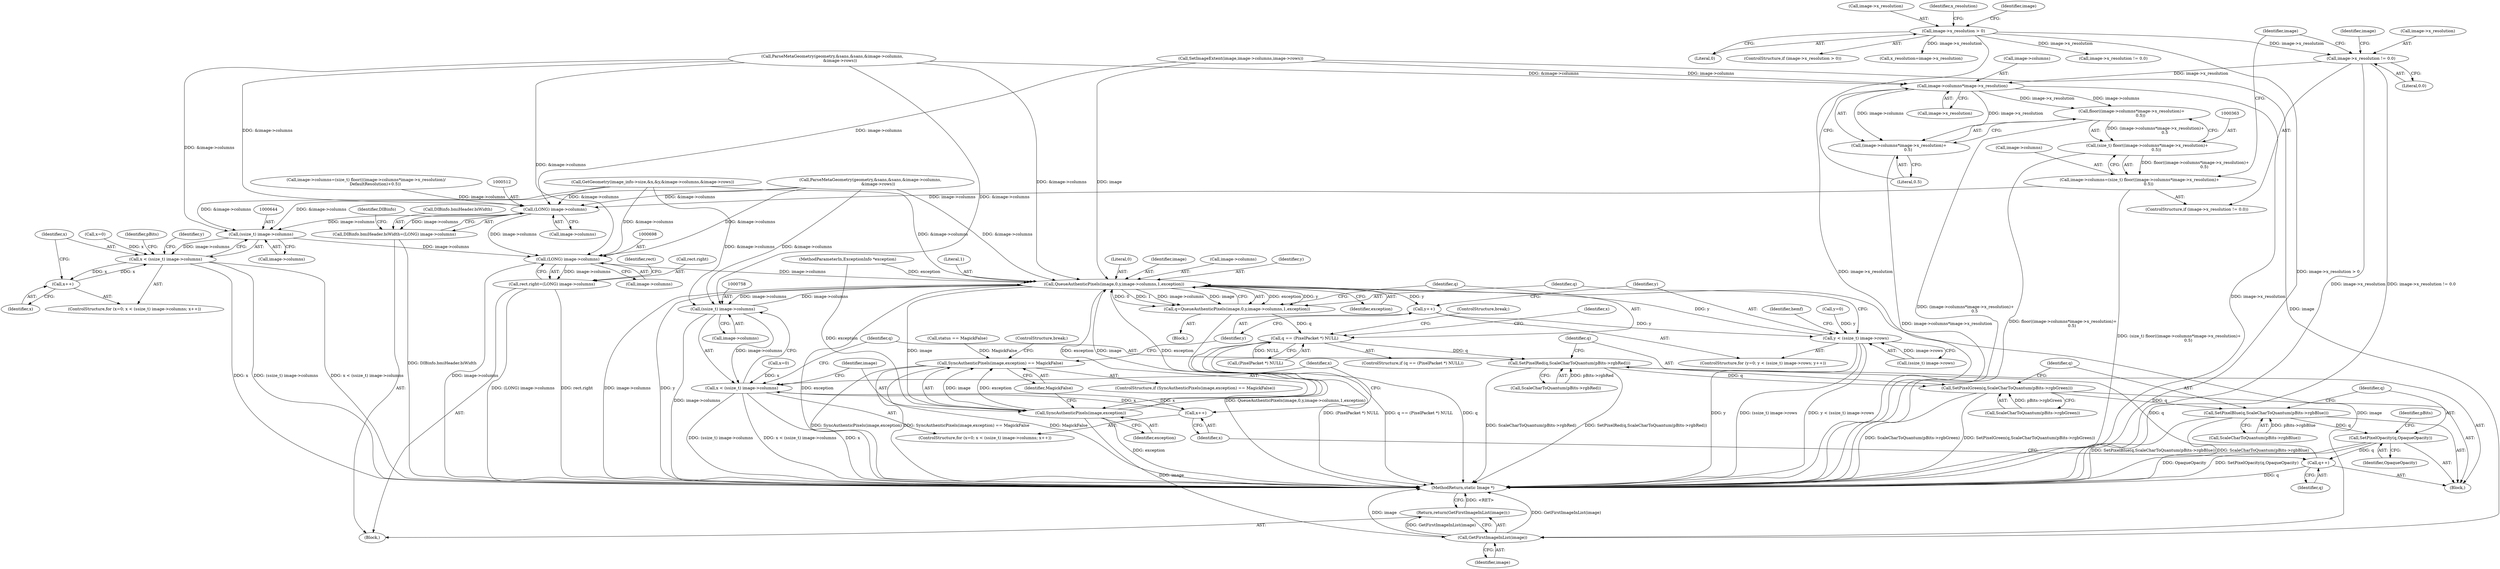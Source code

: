 digraph "0_ImageMagick_f6e9d0d9955e85bdd7540b251cd50d598dacc5e6_15@pointer" {
"1000353" [label="(Call,image->x_resolution != 0.0)"];
"1000187" [label="(Call,image->x_resolution > 0)"];
"1000366" [label="(Call,image->columns*image->x_resolution)"];
"1000364" [label="(Call,floor((image->columns*image->x_resolution)+\n              0.5))"];
"1000362" [label="(Call,(size_t) floor((image->columns*image->x_resolution)+\n              0.5))"];
"1000358" [label="(Call,image->columns=(size_t) floor((image->columns*image->x_resolution)+\n              0.5))"];
"1000511" [label="(Call,(LONG) image->columns)"];
"1000505" [label="(Call,DIBinfo.bmiHeader.biWidth=(LONG) image->columns)"];
"1000643" [label="(Call,(ssize_t) image->columns)"];
"1000641" [label="(Call,x < (ssize_t) image->columns)"];
"1000648" [label="(Call,x++)"];
"1000697" [label="(Call,(LONG) image->columns)"];
"1000693" [label="(Call,rect.right=(LONG) image->columns)"];
"1000735" [label="(Call,QueueAuthenticPixels(image,0,y,image->columns,1,exception))"];
"1000730" [label="(Call,y++)"];
"1000723" [label="(Call,y < (ssize_t) image->rows)"];
"1000733" [label="(Call,q=QueueAuthenticPixels(image,0,y,image->columns,1,exception))"];
"1000745" [label="(Call,q == (PixelPacket *) NULL)"];
"1000765" [label="(Call,SetPixelRed(q,ScaleCharToQuantum(pBits->rgbRed)))"];
"1000771" [label="(Call,SetPixelGreen(q,ScaleCharToQuantum(pBits->rgbGreen)))"];
"1000777" [label="(Call,SetPixelBlue(q,ScaleCharToQuantum(pBits->rgbBlue)))"];
"1000783" [label="(Call,SetPixelOpacity(q,OpaqueOpacity))"];
"1000788" [label="(Call,q++)"];
"1000757" [label="(Call,(ssize_t) image->columns)"];
"1000755" [label="(Call,x < (ssize_t) image->columns)"];
"1000762" [label="(Call,x++)"];
"1000792" [label="(Call,SyncAuthenticPixels(image,exception))"];
"1000791" [label="(Call,SyncAuthenticPixels(image,exception) == MagickFalse)"];
"1000807" [label="(Call,GetFirstImageInList(image))"];
"1000806" [label="(Return,return(GetFirstImageInList(image));)"];
"1000365" [label="(Call,(image->columns*image->x_resolution)+\n              0.5)"];
"1000643" [label="(Call,(ssize_t) image->columns)"];
"1000764" [label="(Block,)"];
"1000808" [label="(Identifier,image)"];
"1000750" [label="(ControlStructure,break;)"];
"1000762" [label="(Call,x++)"];
"1000809" [label="(MethodReturn,static Image *)"];
"1000763" [label="(Identifier,x)"];
"1000756" [label="(Identifier,x)"];
"1000723" [label="(Call,y < (ssize_t) image->rows)"];
"1000734" [label="(Identifier,q)"];
"1000404" [label="(Call,ParseMetaGeometry(geometry,&sans,&sans,&image->columns,\n            &image->rows))"];
"1000283" [label="(Call,SetImageExtent(image,image->columns,image->rows))"];
"1000645" [label="(Call,image->columns)"];
"1000767" [label="(Call,ScaleCharToQuantum(pBits->rgbRed))"];
"1000794" [label="(Identifier,exception)"];
"1000787" [label="(Identifier,pBits)"];
"1000641" [label="(Call,x < (ssize_t) image->columns)"];
"1000188" [label="(Call,image->x_resolution)"];
"1000771" [label="(Call,SetPixelGreen(q,ScaleCharToQuantum(pBits->rgbGreen)))"];
"1000370" [label="(Call,image->x_resolution)"];
"1000777" [label="(Call,SetPixelBlue(q,ScaleCharToQuantum(pBits->rgbBlue)))"];
"1000730" [label="(Call,y++)"];
"1000743" [label="(Identifier,exception)"];
"1000424" [label="(Call,image->columns=(size_t) floor(((image->columns*image->x_resolution)/\n              DefaultResolution)+0.5))"];
"1000759" [label="(Call,image->columns)"];
"1000292" [label="(Call,status == MagickFalse)"];
"1000377" [label="(Identifier,image)"];
"1000505" [label="(Call,DIBinfo.bmiHeader.biWidth=(LONG) image->columns)"];
"1000773" [label="(Call,ScaleCharToQuantum(pBits->rgbGreen))"];
"1000755" [label="(Call,x < (ssize_t) image->columns)"];
"1000753" [label="(Identifier,x)"];
"1000635" [label="(Identifier,y)"];
"1000757" [label="(Call,(ssize_t) image->columns)"];
"1000642" [label="(Identifier,x)"];
"1000649" [label="(Identifier,x)"];
"1000419" [label="(Call,image->x_resolution != 0.0)"];
"1000638" [label="(Call,x=0)"];
"1000519" [label="(Identifier,DIBinfo)"];
"1000790" [label="(ControlStructure,if (SyncAuthenticPixels(image,exception) == MagickFalse))"];
"1000766" [label="(Identifier,q)"];
"1000352" [label="(ControlStructure,if (image->x_resolution != 0.0))"];
"1000732" [label="(Block,)"];
"1000737" [label="(Literal,0)"];
"1000788" [label="(Call,q++)"];
"1000358" [label="(Call,image->columns=(size_t) floor((image->columns*image->x_resolution)+\n              0.5))"];
"1000784" [label="(Identifier,q)"];
"1000724" [label="(Identifier,y)"];
"1000367" [label="(Call,image->columns)"];
"1000793" [label="(Identifier,image)"];
"1000779" [label="(Call,ScaleCharToQuantum(pBits->rgbBlue))"];
"1000191" [label="(Literal,0)"];
"1000106" [label="(Block,)"];
"1000736" [label="(Identifier,image)"];
"1000739" [label="(Call,image->columns)"];
"1000693" [label="(Call,rect.right=(LONG) image->columns)"];
"1000751" [label="(ControlStructure,for (x=0; x < (ssize_t) image->columns; x++))"];
"1000364" [label="(Call,floor((image->columns*image->x_resolution)+\n              0.5))"];
"1000745" [label="(Call,q == (PixelPacket *) NULL)"];
"1000186" [label="(ControlStructure,if (image->x_resolution > 0))"];
"1000193" [label="(Call,x_resolution=image->x_resolution)"];
"1000362" [label="(Call,(size_t) floor((image->columns*image->x_resolution)+\n              0.5))"];
"1000731" [label="(Identifier,y)"];
"1000366" [label="(Call,image->columns*image->x_resolution)"];
"1000704" [label="(Identifier,rect)"];
"1000785" [label="(Identifier,OpaqueOpacity)"];
"1000719" [label="(ControlStructure,for (y=0; y < (ssize_t) image->rows; y++))"];
"1000511" [label="(Call,(LONG) image->columns)"];
"1000778" [label="(Identifier,q)"];
"1000789" [label="(Identifier,q)"];
"1000360" [label="(Identifier,image)"];
"1000265" [label="(Call,GetGeometry(image_info->size,&x,&y,&image->columns,&image->rows))"];
"1000733" [label="(Call,q=QueueAuthenticPixels(image,0,y,image->columns,1,exception))"];
"1000725" [label="(Call,(ssize_t) image->rows)"];
"1000807" [label="(Call,GetFirstImageInList(image))"];
"1000697" [label="(Call,(LONG) image->columns)"];
"1000653" [label="(Identifier,pBits)"];
"1000637" [label="(ControlStructure,for (x=0; x < (ssize_t) image->columns; x++))"];
"1000746" [label="(Identifier,q)"];
"1000772" [label="(Identifier,q)"];
"1000357" [label="(Literal,0.0)"];
"1000648" [label="(Call,x++)"];
"1000373" [label="(Literal,0.5)"];
"1000798" [label="(Identifier,hemf)"];
"1000747" [label="(Call,(PixelPacket *) NULL)"];
"1000513" [label="(Call,image->columns)"];
"1000194" [label="(Identifier,x_resolution)"];
"1000187" [label="(Call,image->x_resolution > 0)"];
"1000735" [label="(Call,QueueAuthenticPixels(image,0,y,image->columns,1,exception))"];
"1000365" [label="(Call,(image->columns*image->x_resolution)+\n              0.5)"];
"1000795" [label="(Identifier,MagickFalse)"];
"1000765" [label="(Call,SetPixelRed(q,ScaleCharToQuantum(pBits->rgbRed)))"];
"1000752" [label="(Call,x=0)"];
"1000354" [label="(Call,image->x_resolution)"];
"1000796" [label="(ControlStructure,break;)"];
"1000209" [label="(Identifier,image)"];
"1000338" [label="(Call,ParseMetaGeometry(geometry,&sans,&sans,&image->columns,\n            &image->rows))"];
"1000738" [label="(Identifier,y)"];
"1000792" [label="(Call,SyncAuthenticPixels(image,exception))"];
"1000506" [label="(Call,DIBinfo.bmiHeader.biWidth)"];
"1000742" [label="(Literal,1)"];
"1000744" [label="(ControlStructure,if (q == (PixelPacket *) NULL))"];
"1000694" [label="(Call,rect.right)"];
"1000105" [label="(MethodParameterIn,ExceptionInfo *exception)"];
"1000359" [label="(Call,image->columns)"];
"1000791" [label="(Call,SyncAuthenticPixels(image,exception) == MagickFalse)"];
"1000353" [label="(Call,image->x_resolution != 0.0)"];
"1000783" [label="(Call,SetPixelOpacity(q,OpaqueOpacity))"];
"1000699" [label="(Call,image->columns)"];
"1000806" [label="(Return,return(GetFirstImageInList(image));)"];
"1000720" [label="(Call,y=0)"];
"1000353" -> "1000352"  [label="AST: "];
"1000353" -> "1000357"  [label="CFG: "];
"1000354" -> "1000353"  [label="AST: "];
"1000357" -> "1000353"  [label="AST: "];
"1000360" -> "1000353"  [label="CFG: "];
"1000377" -> "1000353"  [label="CFG: "];
"1000353" -> "1000809"  [label="DDG: image->x_resolution != 0.0"];
"1000353" -> "1000809"  [label="DDG: image->x_resolution"];
"1000187" -> "1000353"  [label="DDG: image->x_resolution"];
"1000353" -> "1000366"  [label="DDG: image->x_resolution"];
"1000187" -> "1000186"  [label="AST: "];
"1000187" -> "1000191"  [label="CFG: "];
"1000188" -> "1000187"  [label="AST: "];
"1000191" -> "1000187"  [label="AST: "];
"1000194" -> "1000187"  [label="CFG: "];
"1000209" -> "1000187"  [label="CFG: "];
"1000187" -> "1000809"  [label="DDG: image->x_resolution"];
"1000187" -> "1000809"  [label="DDG: image->x_resolution > 0"];
"1000187" -> "1000193"  [label="DDG: image->x_resolution"];
"1000187" -> "1000419"  [label="DDG: image->x_resolution"];
"1000366" -> "1000365"  [label="AST: "];
"1000366" -> "1000370"  [label="CFG: "];
"1000367" -> "1000366"  [label="AST: "];
"1000370" -> "1000366"  [label="AST: "];
"1000373" -> "1000366"  [label="CFG: "];
"1000366" -> "1000809"  [label="DDG: image->x_resolution"];
"1000366" -> "1000364"  [label="DDG: image->columns"];
"1000366" -> "1000364"  [label="DDG: image->x_resolution"];
"1000366" -> "1000365"  [label="DDG: image->columns"];
"1000366" -> "1000365"  [label="DDG: image->x_resolution"];
"1000338" -> "1000366"  [label="DDG: &image->columns"];
"1000283" -> "1000366"  [label="DDG: image->columns"];
"1000364" -> "1000362"  [label="AST: "];
"1000364" -> "1000365"  [label="CFG: "];
"1000365" -> "1000364"  [label="AST: "];
"1000362" -> "1000364"  [label="CFG: "];
"1000364" -> "1000809"  [label="DDG: (image->columns*image->x_resolution)+\n              0.5"];
"1000364" -> "1000362"  [label="DDG: (image->columns*image->x_resolution)+\n              0.5"];
"1000362" -> "1000358"  [label="AST: "];
"1000363" -> "1000362"  [label="AST: "];
"1000358" -> "1000362"  [label="CFG: "];
"1000362" -> "1000809"  [label="DDG: floor((image->columns*image->x_resolution)+\n              0.5)"];
"1000362" -> "1000358"  [label="DDG: floor((image->columns*image->x_resolution)+\n              0.5)"];
"1000358" -> "1000352"  [label="AST: "];
"1000359" -> "1000358"  [label="AST: "];
"1000377" -> "1000358"  [label="CFG: "];
"1000358" -> "1000809"  [label="DDG: (size_t) floor((image->columns*image->x_resolution)+\n              0.5)"];
"1000358" -> "1000511"  [label="DDG: image->columns"];
"1000511" -> "1000505"  [label="AST: "];
"1000511" -> "1000513"  [label="CFG: "];
"1000512" -> "1000511"  [label="AST: "];
"1000513" -> "1000511"  [label="AST: "];
"1000505" -> "1000511"  [label="CFG: "];
"1000511" -> "1000505"  [label="DDG: image->columns"];
"1000338" -> "1000511"  [label="DDG: &image->columns"];
"1000283" -> "1000511"  [label="DDG: image->columns"];
"1000424" -> "1000511"  [label="DDG: image->columns"];
"1000404" -> "1000511"  [label="DDG: &image->columns"];
"1000265" -> "1000511"  [label="DDG: &image->columns"];
"1000511" -> "1000643"  [label="DDG: image->columns"];
"1000511" -> "1000697"  [label="DDG: image->columns"];
"1000505" -> "1000106"  [label="AST: "];
"1000506" -> "1000505"  [label="AST: "];
"1000519" -> "1000505"  [label="CFG: "];
"1000505" -> "1000809"  [label="DDG: DIBinfo.bmiHeader.biWidth"];
"1000643" -> "1000641"  [label="AST: "];
"1000643" -> "1000645"  [label="CFG: "];
"1000644" -> "1000643"  [label="AST: "];
"1000645" -> "1000643"  [label="AST: "];
"1000641" -> "1000643"  [label="CFG: "];
"1000643" -> "1000641"  [label="DDG: image->columns"];
"1000338" -> "1000643"  [label="DDG: &image->columns"];
"1000404" -> "1000643"  [label="DDG: &image->columns"];
"1000265" -> "1000643"  [label="DDG: &image->columns"];
"1000643" -> "1000697"  [label="DDG: image->columns"];
"1000641" -> "1000637"  [label="AST: "];
"1000642" -> "1000641"  [label="AST: "];
"1000653" -> "1000641"  [label="CFG: "];
"1000635" -> "1000641"  [label="CFG: "];
"1000641" -> "1000809"  [label="DDG: (ssize_t) image->columns"];
"1000641" -> "1000809"  [label="DDG: x < (ssize_t) image->columns"];
"1000641" -> "1000809"  [label="DDG: x"];
"1000638" -> "1000641"  [label="DDG: x"];
"1000648" -> "1000641"  [label="DDG: x"];
"1000641" -> "1000648"  [label="DDG: x"];
"1000648" -> "1000637"  [label="AST: "];
"1000648" -> "1000649"  [label="CFG: "];
"1000649" -> "1000648"  [label="AST: "];
"1000642" -> "1000648"  [label="CFG: "];
"1000697" -> "1000693"  [label="AST: "];
"1000697" -> "1000699"  [label="CFG: "];
"1000698" -> "1000697"  [label="AST: "];
"1000699" -> "1000697"  [label="AST: "];
"1000693" -> "1000697"  [label="CFG: "];
"1000697" -> "1000809"  [label="DDG: image->columns"];
"1000697" -> "1000693"  [label="DDG: image->columns"];
"1000338" -> "1000697"  [label="DDG: &image->columns"];
"1000404" -> "1000697"  [label="DDG: &image->columns"];
"1000265" -> "1000697"  [label="DDG: &image->columns"];
"1000697" -> "1000735"  [label="DDG: image->columns"];
"1000693" -> "1000106"  [label="AST: "];
"1000694" -> "1000693"  [label="AST: "];
"1000704" -> "1000693"  [label="CFG: "];
"1000693" -> "1000809"  [label="DDG: (LONG) image->columns"];
"1000693" -> "1000809"  [label="DDG: rect.right"];
"1000735" -> "1000733"  [label="AST: "];
"1000735" -> "1000743"  [label="CFG: "];
"1000736" -> "1000735"  [label="AST: "];
"1000737" -> "1000735"  [label="AST: "];
"1000738" -> "1000735"  [label="AST: "];
"1000739" -> "1000735"  [label="AST: "];
"1000742" -> "1000735"  [label="AST: "];
"1000743" -> "1000735"  [label="AST: "];
"1000733" -> "1000735"  [label="CFG: "];
"1000735" -> "1000809"  [label="DDG: image->columns"];
"1000735" -> "1000809"  [label="DDG: y"];
"1000735" -> "1000809"  [label="DDG: exception"];
"1000735" -> "1000730"  [label="DDG: y"];
"1000735" -> "1000733"  [label="DDG: exception"];
"1000735" -> "1000733"  [label="DDG: y"];
"1000735" -> "1000733"  [label="DDG: 0"];
"1000735" -> "1000733"  [label="DDG: 1"];
"1000735" -> "1000733"  [label="DDG: image->columns"];
"1000735" -> "1000733"  [label="DDG: image"];
"1000283" -> "1000735"  [label="DDG: image"];
"1000792" -> "1000735"  [label="DDG: image"];
"1000792" -> "1000735"  [label="DDG: exception"];
"1000723" -> "1000735"  [label="DDG: y"];
"1000338" -> "1000735"  [label="DDG: &image->columns"];
"1000757" -> "1000735"  [label="DDG: image->columns"];
"1000404" -> "1000735"  [label="DDG: &image->columns"];
"1000265" -> "1000735"  [label="DDG: &image->columns"];
"1000105" -> "1000735"  [label="DDG: exception"];
"1000735" -> "1000757"  [label="DDG: image->columns"];
"1000735" -> "1000792"  [label="DDG: image"];
"1000735" -> "1000792"  [label="DDG: exception"];
"1000735" -> "1000807"  [label="DDG: image"];
"1000730" -> "1000719"  [label="AST: "];
"1000730" -> "1000731"  [label="CFG: "];
"1000731" -> "1000730"  [label="AST: "];
"1000724" -> "1000730"  [label="CFG: "];
"1000730" -> "1000723"  [label="DDG: y"];
"1000723" -> "1000719"  [label="AST: "];
"1000723" -> "1000725"  [label="CFG: "];
"1000724" -> "1000723"  [label="AST: "];
"1000725" -> "1000723"  [label="AST: "];
"1000734" -> "1000723"  [label="CFG: "];
"1000798" -> "1000723"  [label="CFG: "];
"1000723" -> "1000809"  [label="DDG: y"];
"1000723" -> "1000809"  [label="DDG: (ssize_t) image->rows"];
"1000723" -> "1000809"  [label="DDG: y < (ssize_t) image->rows"];
"1000720" -> "1000723"  [label="DDG: y"];
"1000725" -> "1000723"  [label="DDG: image->rows"];
"1000733" -> "1000732"  [label="AST: "];
"1000734" -> "1000733"  [label="AST: "];
"1000746" -> "1000733"  [label="CFG: "];
"1000733" -> "1000809"  [label="DDG: QueueAuthenticPixels(image,0,y,image->columns,1,exception)"];
"1000733" -> "1000745"  [label="DDG: q"];
"1000745" -> "1000744"  [label="AST: "];
"1000745" -> "1000747"  [label="CFG: "];
"1000746" -> "1000745"  [label="AST: "];
"1000747" -> "1000745"  [label="AST: "];
"1000750" -> "1000745"  [label="CFG: "];
"1000753" -> "1000745"  [label="CFG: "];
"1000745" -> "1000809"  [label="DDG: (PixelPacket *) NULL"];
"1000745" -> "1000809"  [label="DDG: q == (PixelPacket *) NULL"];
"1000745" -> "1000809"  [label="DDG: q"];
"1000747" -> "1000745"  [label="DDG: NULL"];
"1000745" -> "1000765"  [label="DDG: q"];
"1000765" -> "1000764"  [label="AST: "];
"1000765" -> "1000767"  [label="CFG: "];
"1000766" -> "1000765"  [label="AST: "];
"1000767" -> "1000765"  [label="AST: "];
"1000772" -> "1000765"  [label="CFG: "];
"1000765" -> "1000809"  [label="DDG: ScaleCharToQuantum(pBits->rgbRed)"];
"1000765" -> "1000809"  [label="DDG: SetPixelRed(q,ScaleCharToQuantum(pBits->rgbRed))"];
"1000788" -> "1000765"  [label="DDG: q"];
"1000767" -> "1000765"  [label="DDG: pBits->rgbRed"];
"1000765" -> "1000771"  [label="DDG: q"];
"1000771" -> "1000764"  [label="AST: "];
"1000771" -> "1000773"  [label="CFG: "];
"1000772" -> "1000771"  [label="AST: "];
"1000773" -> "1000771"  [label="AST: "];
"1000778" -> "1000771"  [label="CFG: "];
"1000771" -> "1000809"  [label="DDG: ScaleCharToQuantum(pBits->rgbGreen)"];
"1000771" -> "1000809"  [label="DDG: SetPixelGreen(q,ScaleCharToQuantum(pBits->rgbGreen))"];
"1000773" -> "1000771"  [label="DDG: pBits->rgbGreen"];
"1000771" -> "1000777"  [label="DDG: q"];
"1000777" -> "1000764"  [label="AST: "];
"1000777" -> "1000779"  [label="CFG: "];
"1000778" -> "1000777"  [label="AST: "];
"1000779" -> "1000777"  [label="AST: "];
"1000784" -> "1000777"  [label="CFG: "];
"1000777" -> "1000809"  [label="DDG: SetPixelBlue(q,ScaleCharToQuantum(pBits->rgbBlue))"];
"1000777" -> "1000809"  [label="DDG: ScaleCharToQuantum(pBits->rgbBlue)"];
"1000779" -> "1000777"  [label="DDG: pBits->rgbBlue"];
"1000777" -> "1000783"  [label="DDG: q"];
"1000783" -> "1000764"  [label="AST: "];
"1000783" -> "1000785"  [label="CFG: "];
"1000784" -> "1000783"  [label="AST: "];
"1000785" -> "1000783"  [label="AST: "];
"1000787" -> "1000783"  [label="CFG: "];
"1000783" -> "1000809"  [label="DDG: OpaqueOpacity"];
"1000783" -> "1000809"  [label="DDG: SetPixelOpacity(q,OpaqueOpacity)"];
"1000783" -> "1000788"  [label="DDG: q"];
"1000788" -> "1000764"  [label="AST: "];
"1000788" -> "1000789"  [label="CFG: "];
"1000789" -> "1000788"  [label="AST: "];
"1000763" -> "1000788"  [label="CFG: "];
"1000788" -> "1000809"  [label="DDG: q"];
"1000757" -> "1000755"  [label="AST: "];
"1000757" -> "1000759"  [label="CFG: "];
"1000758" -> "1000757"  [label="AST: "];
"1000759" -> "1000757"  [label="AST: "];
"1000755" -> "1000757"  [label="CFG: "];
"1000757" -> "1000809"  [label="DDG: image->columns"];
"1000757" -> "1000755"  [label="DDG: image->columns"];
"1000338" -> "1000757"  [label="DDG: &image->columns"];
"1000404" -> "1000757"  [label="DDG: &image->columns"];
"1000265" -> "1000757"  [label="DDG: &image->columns"];
"1000755" -> "1000751"  [label="AST: "];
"1000756" -> "1000755"  [label="AST: "];
"1000766" -> "1000755"  [label="CFG: "];
"1000793" -> "1000755"  [label="CFG: "];
"1000755" -> "1000809"  [label="DDG: (ssize_t) image->columns"];
"1000755" -> "1000809"  [label="DDG: x < (ssize_t) image->columns"];
"1000755" -> "1000809"  [label="DDG: x"];
"1000752" -> "1000755"  [label="DDG: x"];
"1000762" -> "1000755"  [label="DDG: x"];
"1000755" -> "1000762"  [label="DDG: x"];
"1000762" -> "1000751"  [label="AST: "];
"1000762" -> "1000763"  [label="CFG: "];
"1000763" -> "1000762"  [label="AST: "];
"1000756" -> "1000762"  [label="CFG: "];
"1000792" -> "1000791"  [label="AST: "];
"1000792" -> "1000794"  [label="CFG: "];
"1000793" -> "1000792"  [label="AST: "];
"1000794" -> "1000792"  [label="AST: "];
"1000795" -> "1000792"  [label="CFG: "];
"1000792" -> "1000809"  [label="DDG: exception"];
"1000792" -> "1000791"  [label="DDG: image"];
"1000792" -> "1000791"  [label="DDG: exception"];
"1000105" -> "1000792"  [label="DDG: exception"];
"1000792" -> "1000807"  [label="DDG: image"];
"1000791" -> "1000790"  [label="AST: "];
"1000791" -> "1000795"  [label="CFG: "];
"1000795" -> "1000791"  [label="AST: "];
"1000796" -> "1000791"  [label="CFG: "];
"1000731" -> "1000791"  [label="CFG: "];
"1000791" -> "1000809"  [label="DDG: SyncAuthenticPixels(image,exception)"];
"1000791" -> "1000809"  [label="DDG: SyncAuthenticPixels(image,exception) == MagickFalse"];
"1000791" -> "1000809"  [label="DDG: MagickFalse"];
"1000292" -> "1000791"  [label="DDG: MagickFalse"];
"1000807" -> "1000806"  [label="AST: "];
"1000807" -> "1000808"  [label="CFG: "];
"1000808" -> "1000807"  [label="AST: "];
"1000806" -> "1000807"  [label="CFG: "];
"1000807" -> "1000809"  [label="DDG: GetFirstImageInList(image)"];
"1000807" -> "1000809"  [label="DDG: image"];
"1000807" -> "1000806"  [label="DDG: GetFirstImageInList(image)"];
"1000283" -> "1000807"  [label="DDG: image"];
"1000806" -> "1000106"  [label="AST: "];
"1000809" -> "1000806"  [label="CFG: "];
"1000806" -> "1000809"  [label="DDG: <RET>"];
"1000365" -> "1000373"  [label="CFG: "];
"1000373" -> "1000365"  [label="AST: "];
"1000365" -> "1000809"  [label="DDG: image->columns*image->x_resolution"];
}
